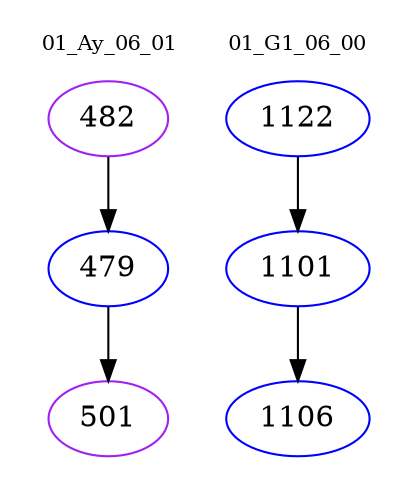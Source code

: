 digraph{
subgraph cluster_0 {
color = white
label = "01_Ay_06_01";
fontsize=10;
T0_482 [label="482", color="purple"]
T0_482 -> T0_479 [color="black"]
T0_479 [label="479", color="blue"]
T0_479 -> T0_501 [color="black"]
T0_501 [label="501", color="purple"]
}
subgraph cluster_1 {
color = white
label = "01_G1_06_00";
fontsize=10;
T1_1122 [label="1122", color="blue"]
T1_1122 -> T1_1101 [color="black"]
T1_1101 [label="1101", color="blue"]
T1_1101 -> T1_1106 [color="black"]
T1_1106 [label="1106", color="blue"]
}
}
